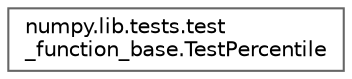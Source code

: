 digraph "Graphical Class Hierarchy"
{
 // LATEX_PDF_SIZE
  bgcolor="transparent";
  edge [fontname=Helvetica,fontsize=10,labelfontname=Helvetica,labelfontsize=10];
  node [fontname=Helvetica,fontsize=10,shape=box,height=0.2,width=0.4];
  rankdir="LR";
  Node0 [id="Node000000",label="numpy.lib.tests.test\l_function_base.TestPercentile",height=0.2,width=0.4,color="grey40", fillcolor="white", style="filled",URL="$d0/d10/classnumpy_1_1lib_1_1tests_1_1test__function__base_1_1TestPercentile.html",tooltip=" "];
}
